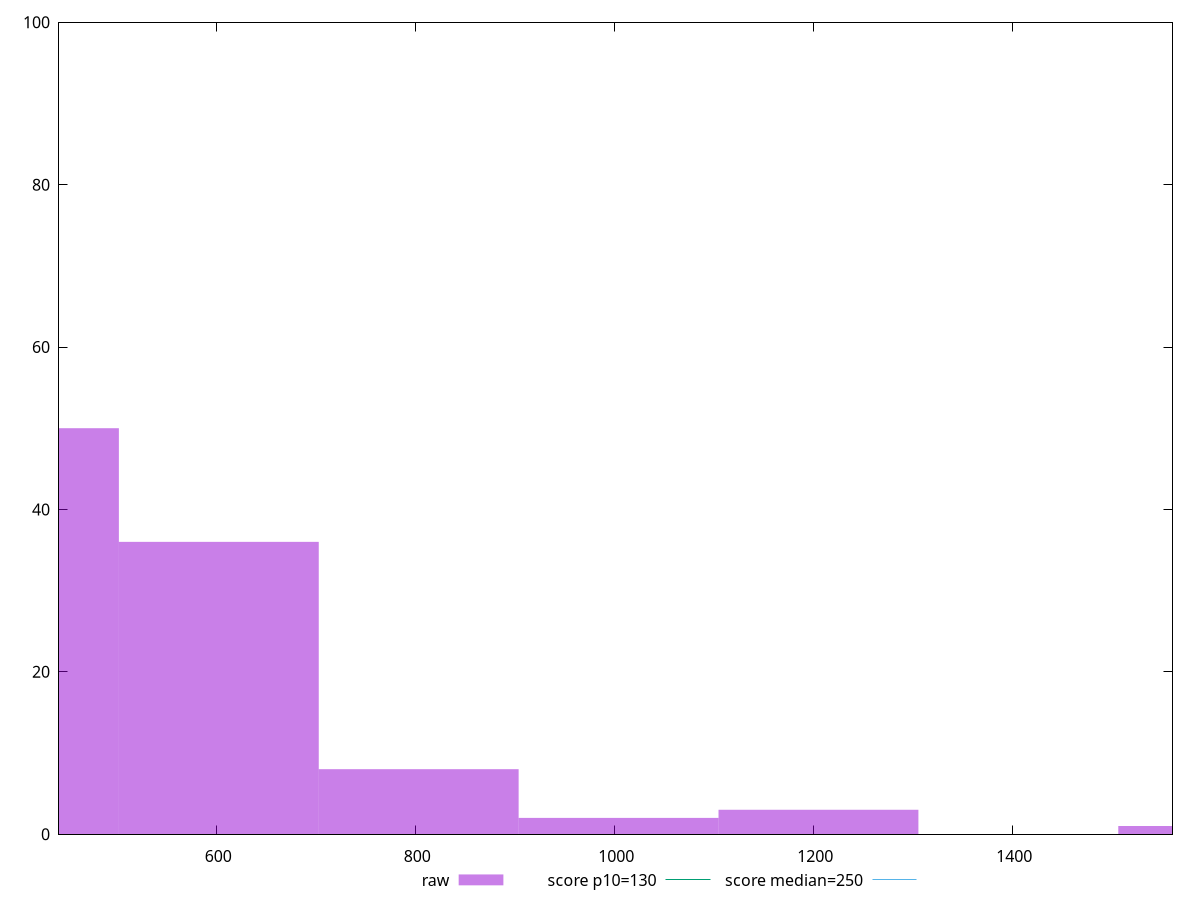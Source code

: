 reset

$raw <<EOF
602.6057855884462 36
401.73719039229746 50
803.4743807845949 8
1205.2115711768924 3
1004.3429759807436 2
1606.9487615691899 1
EOF

set key outside below
set boxwidth 200.86859519614873
set xrange [442:1561]
set yrange [0:100]
set trange [0:100]
set style fill transparent solid 0.5 noborder

set parametric
set terminal svg size 640, 490 enhanced background rgb 'white'
set output "reprap/max-potential-fid/samples/pages+cached+noexternal+nomedia+nocss+nojs/raw/histogram.svg"

plot $raw title "raw" with boxes, \
     130,t title "score p10=130", \
     250,t title "score median=250"

reset
